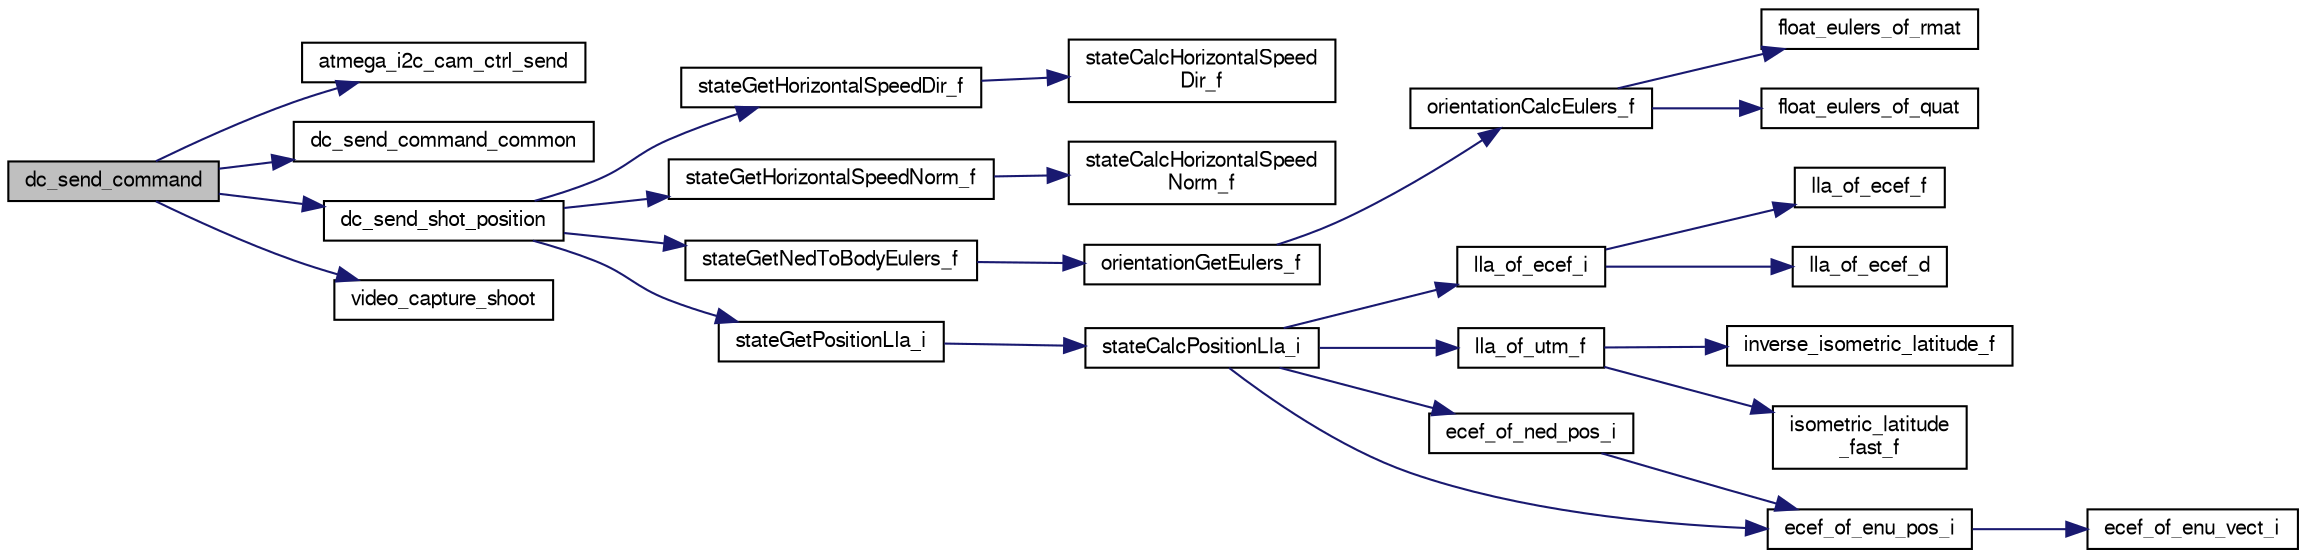 digraph "dc_send_command"
{
  edge [fontname="FreeSans",fontsize="10",labelfontname="FreeSans",labelfontsize="10"];
  node [fontname="FreeSans",fontsize="10",shape=record];
  rankdir="LR";
  Node1 [label="dc_send_command",height=0.2,width=0.4,color="black", fillcolor="grey75", style="filled", fontcolor="black"];
  Node1 -> Node2 [color="midnightblue",fontsize="10",style="solid",fontname="FreeSans"];
  Node2 [label="atmega_i2c_cam_ctrl_send",height=0.2,width=0.4,color="black", fillcolor="white", style="filled",URL="$atmega__i2c__cam__ctrl_8c.html#ad7c06f4d1c398ba41252eb2e7ecd1a85"];
  Node1 -> Node3 [color="midnightblue",fontsize="10",style="solid",fontname="FreeSans"];
  Node3 [label="dc_send_command_common",height=0.2,width=0.4,color="black", fillcolor="white", style="filled",URL="$dc_8c.html#a6465f80b7bc14e598b6a2ab1436d3156",tooltip="Command sending function. "];
  Node1 -> Node4 [color="midnightblue",fontsize="10",style="solid",fontname="FreeSans"];
  Node4 [label="dc_send_shot_position",height=0.2,width=0.4,color="black", fillcolor="white", style="filled",URL="$dc_8c.html#aaf0625fed2e489322c40c4b2a1904e9a",tooltip="Send Down the coordinates of where the photo was taken. "];
  Node4 -> Node5 [color="midnightblue",fontsize="10",style="solid",fontname="FreeSans"];
  Node5 [label="stateGetHorizontalSpeedDir_f",height=0.2,width=0.4,color="black", fillcolor="white", style="filled",URL="$group__state__velocity.html#ga6f8b83126a235daea584aa9ce97f7fac",tooltip="Get dir of horizontal ground speed (float). "];
  Node5 -> Node6 [color="midnightblue",fontsize="10",style="solid",fontname="FreeSans"];
  Node6 [label="stateCalcHorizontalSpeed\lDir_f",height=0.2,width=0.4,color="black", fillcolor="white", style="filled",URL="$group__state__velocity.html#gad9b7b6ea39d5a4ee3e824f97204c4bb5"];
  Node4 -> Node7 [color="midnightblue",fontsize="10",style="solid",fontname="FreeSans"];
  Node7 [label="stateGetHorizontalSpeedNorm_f",height=0.2,width=0.4,color="black", fillcolor="white", style="filled",URL="$group__state__velocity.html#ga1396b84069296dc0353f25281a472c08",tooltip="Get norm of horizontal ground speed (float). "];
  Node7 -> Node8 [color="midnightblue",fontsize="10",style="solid",fontname="FreeSans"];
  Node8 [label="stateCalcHorizontalSpeed\lNorm_f",height=0.2,width=0.4,color="black", fillcolor="white", style="filled",URL="$group__state__velocity.html#ga990849172b82f2e3bc1ab9da2395c9c4"];
  Node4 -> Node9 [color="midnightblue",fontsize="10",style="solid",fontname="FreeSans"];
  Node9 [label="stateGetNedToBodyEulers_f",height=0.2,width=0.4,color="black", fillcolor="white", style="filled",URL="$group__state__attitude.html#ga9a5e6bac6e7d78e1b33430e73344615b",tooltip="Get vehicle body attitude euler angles (float). "];
  Node9 -> Node10 [color="midnightblue",fontsize="10",style="solid",fontname="FreeSans"];
  Node10 [label="orientationGetEulers_f",height=0.2,width=0.4,color="black", fillcolor="white", style="filled",URL="$group__math__orientation__representation.html#gaaae3838d0b45682d48257d5dbfff3030",tooltip="Get vehicle body attitude euler angles (float). "];
  Node10 -> Node11 [color="midnightblue",fontsize="10",style="solid",fontname="FreeSans"];
  Node11 [label="orientationCalcEulers_f",height=0.2,width=0.4,color="black", fillcolor="white", style="filled",URL="$group__math__orientation__representation.html#ga8b8bf1c74adb971f399f0dd4f84d9388"];
  Node11 -> Node12 [color="midnightblue",fontsize="10",style="solid",fontname="FreeSans"];
  Node12 [label="float_eulers_of_rmat",height=0.2,width=0.4,color="black", fillcolor="white", style="filled",URL="$group__math__algebra__float.html#gac568e7074d2732d1237f80898c1dfb76"];
  Node11 -> Node13 [color="midnightblue",fontsize="10",style="solid",fontname="FreeSans"];
  Node13 [label="float_eulers_of_quat",height=0.2,width=0.4,color="black", fillcolor="white", style="filled",URL="$group__math__algebra__float.html#gacd48accfe6eaac320b0d651d894e1db8",tooltip="euler rotation &#39;ZYX&#39; "];
  Node4 -> Node14 [color="midnightblue",fontsize="10",style="solid",fontname="FreeSans"];
  Node14 [label="stateGetPositionLla_i",height=0.2,width=0.4,color="black", fillcolor="white", style="filled",URL="$group__state__position.html#ga99473409b740a26c0e2b9a5bd8e9defb",tooltip="Get position in LLA coordinates (int). "];
  Node14 -> Node15 [color="midnightblue",fontsize="10",style="solid",fontname="FreeSans"];
  Node15 [label="stateCalcPositionLla_i",height=0.2,width=0.4,color="black", fillcolor="white", style="filled",URL="$group__state__position.html#gad0fedf046f198eace06305e56fc7a0f8",tooltip="Calculate LLA (int) from any other available representation. "];
  Node15 -> Node16 [color="midnightblue",fontsize="10",style="solid",fontname="FreeSans"];
  Node16 [label="lla_of_ecef_i",height=0.2,width=0.4,color="black", fillcolor="white", style="filled",URL="$group__math__geodetic__int.html#gaea47a32071c2427f895fcb1df32c4e23",tooltip="Convert a ECEF to LLA. "];
  Node16 -> Node17 [color="midnightblue",fontsize="10",style="solid",fontname="FreeSans"];
  Node17 [label="lla_of_ecef_f",height=0.2,width=0.4,color="black", fillcolor="white", style="filled",URL="$pprz__geodetic__float_8c.html#adecd186d51b41b09f0cad928c0d2f68e"];
  Node16 -> Node18 [color="midnightblue",fontsize="10",style="solid",fontname="FreeSans"];
  Node18 [label="lla_of_ecef_d",height=0.2,width=0.4,color="black", fillcolor="white", style="filled",URL="$group__math__geodetic__double.html#ga9d3464ccabcd97db9fb4e1c7d25dfe16"];
  Node15 -> Node19 [color="midnightblue",fontsize="10",style="solid",fontname="FreeSans"];
  Node19 [label="lla_of_utm_f",height=0.2,width=0.4,color="black", fillcolor="white", style="filled",URL="$pprz__geodetic__float_8c.html#a30c2e47ec9a898079c04e8b08496b455"];
  Node19 -> Node20 [color="midnightblue",fontsize="10",style="solid",fontname="FreeSans"];
  Node20 [label="inverse_isometric_latitude_f",height=0.2,width=0.4,color="black", fillcolor="white", style="filled",URL="$pprz__geodetic__float_8c.html#a28b6e05c87f50f1e5290e36407095fb6"];
  Node19 -> Node21 [color="midnightblue",fontsize="10",style="solid",fontname="FreeSans"];
  Node21 [label="isometric_latitude\l_fast_f",height=0.2,width=0.4,color="black", fillcolor="white", style="filled",URL="$pprz__geodetic__float_8c.html#a21ea1b369f7d4abd984fb89c488dde24"];
  Node15 -> Node22 [color="midnightblue",fontsize="10",style="solid",fontname="FreeSans"];
  Node22 [label="ecef_of_ned_pos_i",height=0.2,width=0.4,color="black", fillcolor="white", style="filled",URL="$group__math__geodetic__int.html#gaf92579b72a2adb1aaac73fae89553fca",tooltip="Convert a local NED position to ECEF. "];
  Node22 -> Node23 [color="midnightblue",fontsize="10",style="solid",fontname="FreeSans"];
  Node23 [label="ecef_of_enu_pos_i",height=0.2,width=0.4,color="black", fillcolor="white", style="filled",URL="$group__math__geodetic__int.html#gaaeff7441301129ca712e828b9b4f474e",tooltip="Convert a local ENU position to ECEF. "];
  Node23 -> Node24 [color="midnightblue",fontsize="10",style="solid",fontname="FreeSans"];
  Node24 [label="ecef_of_enu_vect_i",height=0.2,width=0.4,color="black", fillcolor="white", style="filled",URL="$group__math__geodetic__int.html#gaabe6e63048c95afdffdd4a581dc5f2b8",tooltip="Rotate a vector from ENU to ECEF. "];
  Node15 -> Node23 [color="midnightblue",fontsize="10",style="solid",fontname="FreeSans"];
  Node1 -> Node25 [color="midnightblue",fontsize="10",style="solid",fontname="FreeSans"];
  Node25 [label="video_capture_shoot",height=0.2,width=0.4,color="black", fillcolor="white", style="filled",URL="$video__capture_8c.html#ad6a280260d0b493fe232e1655a932182"];
}
